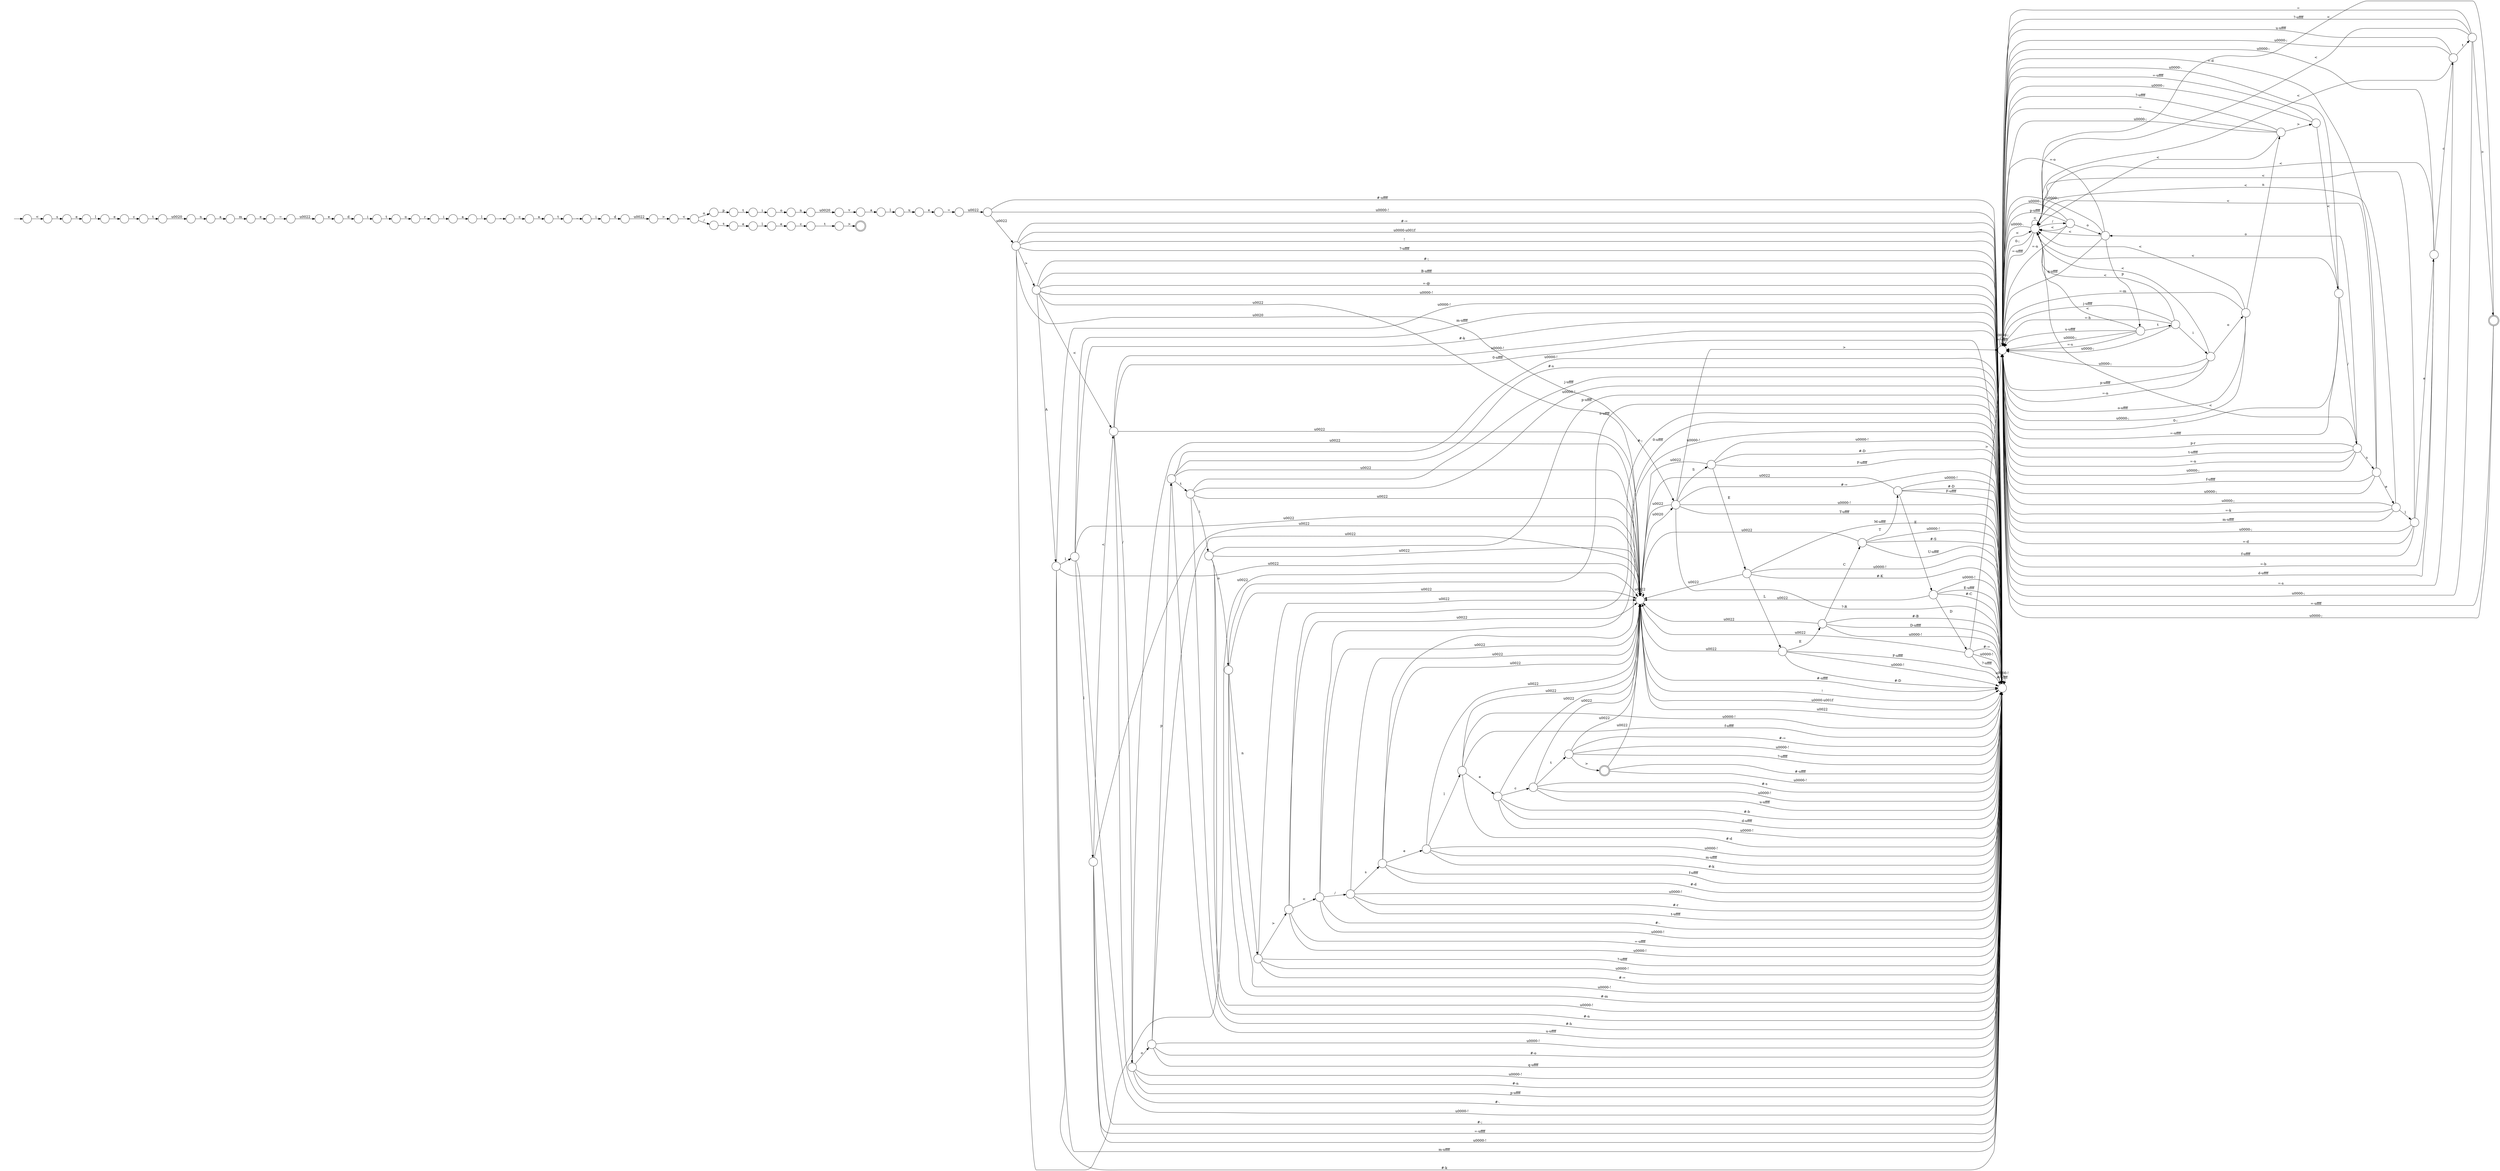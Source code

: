 digraph Automaton {
  rankdir = LR;
  0 [shape=circle,label=""];
  0 -> 67 [label="\u0022"]
  0 -> 83 [label="t"]
  0 -> 105 [label="#-s"]
  0 -> 105 [label="\u0000-!"]
  0 -> 105 [label="u-\uffff"]
  1 [shape=circle,label=""];
  1 -> 35 [label="="]
  2 [shape=circle,label=""];
  2 -> 1 [label="e"]
  3 [shape=circle,label=""];
  3 -> 5 [label="c"]
  4 [shape=circle,label=""];
  4 -> 34 [label="s"]
  5 [shape=circle,label=""];
  5 -> 10 [label="t"]
  6 [shape=circle,label=""];
  6 -> 30 [label="p"]
  7 [shape=circle,label=""];
  7 -> 105 [label="q-\uffff"]
  7 -> 67 [label="\u0022"]
  7 -> 105 [label="\u0000-!"]
  7 -> 23 [label="p"]
  7 -> 105 [label="#-o"]
  8 [shape=circle,label=""];
  8 -> 84 [label="n"]
  9 [shape=circle,label=""];
  9 -> 75 [label="0-;"]
  9 -> 75 [label="=-\uffff"]
  9 -> 75 [label="\u0000-."]
  9 -> 89 [label="/"]
  9 -> 9 [label="<"]
  10 [shape=circle,label=""];
  10 -> 56 [label=">"]
  11 [shape=circle,label=""];
  11 -> 91 [label="i"]
  12 [shape=circle,label=""];
  12 -> 60 [label="a"]
  13 [shape=circle,label=""];
  13 -> 63 [label="l"]
  14 [shape=circle,label=""];
  14 -> 93 [label="c"]
  14 -> 75 [label="=-b"]
  14 -> 75 [label="d-\uffff"]
  14 -> 75 [label="\u0000-;"]
  14 -> 9 [label="<"]
  15 [shape=circle,label=""];
  15 -> 75 [label="p-\uffff"]
  15 -> 75 [label="=-n"]
  15 -> 75 [label="\u0000-;"]
  15 -> 9 [label="<"]
  15 -> 31 [label="o"]
  16 [shape=circle,label=""];
  16 -> 3 [label="e"]
  17 [shape=circle,label=""];
  17 -> 80 [label="\u0020"]
  18 [shape=circle,label=""];
  18 -> 25 [label="a"]
  19 [shape=circle,label=""];
  19 -> 38 [label="_"]
  20 [shape=circle,label=""];
  20 -> 67 [label="\u0022"]
  20 -> 105 [label="#-="]
  20 -> 105 [label="\u0000-!"]
  20 -> 22 [label=">"]
  20 -> 105 [label="?-\uffff"]
  21 [shape=circle,label=""];
  21 -> 87 [label="\u0022"]
  22 [shape=circle,label=""];
  22 -> 67 [label="\u0022"]
  22 -> 105 [label="=-\uffff"]
  22 -> 105 [label="\u0000-!"]
  22 -> 105 [label="#-;"]
  22 -> 65 [label="<"]
  23 [shape=circle,label=""];
  23 -> 67 [label="\u0022"]
  23 -> 42 [label="t"]
  23 -> 105 [label="#-s"]
  23 -> 105 [label="\u0000-!"]
  23 -> 105 [label="u-\uffff"]
  24 [shape=circle,label=""];
  24 -> 105 [label="#-D"]
  24 -> 67 [label="\u0022"]
  24 -> 105 [label="F-\uffff"]
  24 -> 105 [label="\u0000-!"]
  24 -> 41 [label="E"]
  25 [shape=circle,label=""];
  25 -> 90 [label="t"]
  26 [shape=circle,label=""];
  26 -> 67 [label="\u0022"]
  26 -> 105 [label="\u0000-!"]
  26 -> 64 [label="T"]
  26 -> 105 [label="#-S"]
  26 -> 105 [label="U-\uffff"]
  27 [shape=circle,label=""];
  27 -> 70 [label="t"]
  27 -> 75 [label="u-\uffff"]
  27 -> 75 [label="\u0000-;"]
  27 -> 9 [label="<"]
  27 -> 75 [label="=-s"]
  28 [shape=circle,label=""];
  28 -> 67 [label="\u0022"]
  28 -> 104 [label="/"]
  28 -> 105 [label="\u0000-!"]
  28 -> 105 [label="0-\uffff"]
  28 -> 105 [label="#-."]
  29 [shape=circle,label=""];
  29 -> 67 [label="\u0022"]
  29 -> 53 [label="D"]
  29 -> 105 [label="\u0000-!"]
  29 -> 105 [label="E-\uffff"]
  29 -> 105 [label="#-C"]
  30 [shape=circle,label=""];
  30 -> 11 [label="t"]
  31 [shape=circle,label=""];
  31 -> 102 [label="n"]
  31 -> 75 [label="o-\uffff"]
  31 -> 75 [label="\u0000-;"]
  31 -> 9 [label="<"]
  31 -> 75 [label="=-m"]
  32 [shape=circle,label=""];
  32 -> 101 [label="e"]
  33 [shape=circle,label=""];
  33 -> 107 [label="o"]
  34 [shape=circle,label=""];
  34 -> 94 [label="e"]
  35 [shape=circle,label=""];
  35 -> 48 [label="\u0022"]
  36 [shape=circle,label=""];
  36 -> 2 [label="m"]
  37 [shape=circle,label=""];
  initial [shape=plaintext,label=""];
  initial -> 37
  37 -> 4 [label="<"]
  38 [shape=circle,label=""];
  38 -> 18 [label="c"]
  39 [shape=circle,label=""];
  39 -> 105 [label="#-D"]
  39 -> 67 [label="\u0022"]
  39 -> 105 [label="F-\uffff"]
  39 -> 105 [label="\u0000-!"]
  39 -> 58 [label="E"]
  40 [shape=circle,label=""];
  40 -> 67 [label="\u0022"]
  40 -> 105 [label="p-\uffff"]
  40 -> 105 [label="\u0000-!"]
  40 -> 105 [label="#-n"]
  40 -> 79 [label="o"]
  41 [shape=circle,label=""];
  41 -> 67 [label="\u0022"]
  41 -> 105 [label="\u0000-!"]
  41 -> 26 [label="C"]
  41 -> 105 [label="#-B"]
  41 -> 105 [label="D-\uffff"]
  42 [shape=circle,label=""];
  42 -> 67 [label="\u0022"]
  42 -> 105 [label="\u0000-!"]
  42 -> 40 [label="i"]
  42 -> 105 [label="#-h"]
  42 -> 105 [label="j-\uffff"]
  43 [shape=circle,label=""];
  43 -> 67 [label="\u0022"]
  43 -> 0 [label="c"]
  43 -> 105 [label="\u0000-!"]
  43 -> 105 [label="#-b"]
  43 -> 105 [label="d-\uffff"]
  44 [shape=circle,label=""];
  44 -> 92 [label="/"]
  44 -> 6 [label="o"]
  45 [shape=circle,label=""];
  45 -> 98 [label="i"]
  46 [shape=doublecircle,label=""];
  46 -> 67 [label="\u0022"]
  46 -> 105 [label="#-\uffff"]
  46 -> 105 [label="\u0000-!"]
  47 [shape=circle,label=""];
  47 -> 67 [label="\u0022"]
  47 -> 105 [label="\u0000-!"]
  47 -> 43 [label="e"]
  47 -> 105 [label="f-\uffff"]
  47 -> 105 [label="#-d"]
  48 [shape=circle,label=""];
  48 -> 49 [label="e"]
  49 [shape=circle,label=""];
  49 -> 69 [label="d"]
  50 [shape=circle,label=""];
  50 -> 33 [label="t"]
  51 [shape=circle,label=""];
  51 -> 67 [label="\u0022"]
  51 -> 105 [label="\u0000-!"]
  51 -> 105 [label="m-\uffff"]
  51 -> 47 [label="l"]
  51 -> 105 [label="#-k"]
  52 [shape=circle,label=""];
  52 -> 75 [label="="]
  52 -> 103 [label=">"]
  52 -> 75 [label="\u0000-;"]
  52 -> 9 [label="<"]
  52 -> 75 [label="?-\uffff"]
  53 [shape=circle,label=""];
  53 -> 67 [label="\u0022"]
  53 -> 105 [label="#-="]
  53 -> 105 [label="\u0000-!"]
  53 -> 75 [label=">"]
  53 -> 105 [label="?-\uffff"]
  54 [shape=circle,label=""];
  54 -> 36 [label="a"]
  55 [shape=circle,label=""];
  55 -> 17 [label="t"]
  56 [shape=doublecircle,label=""];
  57 [shape=circle,label=""];
  57 -> 67 [label="\u0022"]
  57 -> 105 [label="#-="]
  57 -> 96 [label=">"]
  57 -> 105 [label="\u0000-\u001f"]
  57 -> 97 [label="\u0020"]
  57 -> 105 [label="!"]
  57 -> 105 [label="?-\uffff"]
  58 [shape=circle,label=""];
  58 -> 67 [label="\u0022"]
  58 -> 105 [label="\u0000-!"]
  58 -> 105 [label="#-K"]
  58 -> 24 [label="L"]
  58 -> 105 [label="M-\uffff"]
  59 [shape=circle,label=""];
  59 -> 68 [label="="]
  60 [shape=circle,label=""];
  60 -> 19 [label="l"]
  61 [shape=circle,label=""];
  61 -> 14 [label="e"]
  61 -> 75 [label="f-\uffff"]
  61 -> 75 [label="\u0000-;"]
  61 -> 9 [label="<"]
  61 -> 75 [label="=-d"]
  62 [shape=circle,label=""];
  62 -> 106 [label="e"]
  63 [shape=circle,label=""];
  63 -> 100 [label="u"]
  64 [shape=circle,label=""];
  64 -> 105 [label="#-D"]
  64 -> 67 [label="\u0022"]
  64 -> 105 [label="F-\uffff"]
  64 -> 105 [label="\u0000-!"]
  64 -> 29 [label="E"]
  65 [shape=circle,label=""];
  65 -> 67 [label="\u0022"]
  65 -> 66 [label="/"]
  65 -> 105 [label="\u0000-!"]
  65 -> 105 [label="0-\uffff"]
  65 -> 105 [label="#-."]
  66 [shape=circle,label=""];
  66 -> 67 [label="\u0022"]
  66 -> 105 [label="\u0000-!"]
  66 -> 105 [label="#-r"]
  66 -> 86 [label="s"]
  66 -> 105 [label="t-\uffff"]
  67 [shape=circle,label=""];
  67 -> 67 [label="\u0022"]
  67 -> 105 [label="#-\uffff"]
  67 -> 105 [label="\u0000-\u001f"]
  67 -> 97 [label="\u0020"]
  67 -> 105 [label="!"]
  68 [shape=circle,label=""];
  68 -> 78 [label="\u0022"]
  69 [shape=circle,label=""];
  69 -> 50 [label="i"]
  70 [shape=circle,label=""];
  70 -> 15 [label="i"]
  70 -> 75 [label="=-h"]
  70 -> 75 [label="\u0000-;"]
  70 -> 9 [label="<"]
  70 -> 75 [label="j-\uffff"]
  71 [shape=circle,label=""];
  71 -> 75 [label="=-\uffff"]
  71 -> 75 [label="\u0000-;"]
  71 -> 72 [label="<"]
  72 [shape=circle,label=""];
  72 -> 75 [label="0-;"]
  72 -> 75 [label="=-\uffff"]
  72 -> 75 [label="\u0000-."]
  72 -> 77 [label="/"]
  72 -> 9 [label="<"]
  73 [shape=circle,label=""];
  73 -> 44 [label="<"]
  74 [shape=circle,label=""];
  74 -> 67 [label="\u0022"]
  74 -> 105 [label="=-\uffff"]
  74 -> 105 [label="\u0000-!"]
  74 -> 105 [label="#-;"]
  74 -> 28 [label="<"]
  75 [shape=circle,label=""];
  75 -> 75 [label="=-\uffff"]
  75 -> 75 [label="\u0000-;"]
  75 -> 9 [label="<"]
  76 [shape=circle,label=""];
  76 -> 13 [label="a"]
  77 [shape=circle,label=""];
  77 -> 75 [label="p-r"]
  77 -> 95 [label="s"]
  77 -> 75 [label="t-\uffff"]
  77 -> 75 [label="=-n"]
  77 -> 75 [label="\u0000-;"]
  77 -> 9 [label="<"]
  77 -> 81 [label="o"]
  78 [shape=circle,label=""];
  78 -> 57 [label="\u0022"]
  78 -> 105 [label="#-\uffff"]
  78 -> 105 [label="\u0000-!"]
  79 [shape=circle,label=""];
  79 -> 20 [label="n"]
  79 -> 67 [label="\u0022"]
  79 -> 105 [label="o-\uffff"]
  79 -> 105 [label="\u0000-!"]
  79 -> 105 [label="#-m"]
  80 [shape=circle,label=""];
  80 -> 54 [label="n"]
  81 [shape=circle,label=""];
  81 -> 75 [label="q-\uffff"]
  81 -> 27 [label="p"]
  81 -> 75 [label="=-o"]
  81 -> 75 [label="\u0000-;"]
  81 -> 9 [label="<"]
  82 [shape=circle,label=""];
  82 -> 12 [label="i"]
  83 [shape=circle,label=""];
  83 -> 67 [label="\u0022"]
  83 -> 105 [label="#-="]
  83 -> 105 [label="\u0000-!"]
  83 -> 46 [label=">"]
  83 -> 105 [label="?-\uffff"]
  84 [shape=circle,label=""];
  84 -> 99 [label="\u0020"]
  85 [shape=circle,label=""];
  85 -> 67 [label="\u0022"]
  85 -> 105 [label="\u0000-!"]
  85 -> 105 [label="m-\uffff"]
  85 -> 88 [label="l"]
  85 -> 105 [label="#-k"]
  86 [shape=circle,label=""];
  86 -> 67 [label="\u0022"]
  86 -> 105 [label="\u0000-!"]
  86 -> 51 [label="e"]
  86 -> 105 [label="f-\uffff"]
  86 -> 105 [label="#-d"]
  87 [shape=circle,label=""];
  87 -> 73 [label=">"]
  88 [shape=circle,label=""];
  88 -> 67 [label="\u0022"]
  88 -> 105 [label="\u0000-!"]
  88 -> 105 [label="m-\uffff"]
  88 -> 74 [label="l"]
  88 -> 105 [label="#-k"]
  89 [shape=circle,label=""];
  89 -> 75 [label="p-\uffff"]
  89 -> 75 [label="=-n"]
  89 -> 75 [label="\u0000-;"]
  89 -> 9 [label="<"]
  89 -> 81 [label="o"]
  90 [shape=circle,label=""];
  90 -> 45 [label="_"]
  91 [shape=circle,label=""];
  91 -> 8 [label="o"]
  92 [shape=circle,label=""];
  92 -> 62 [label="s"]
  93 [shape=circle,label=""];
  93 -> 52 [label="t"]
  93 -> 75 [label="u-\uffff"]
  93 -> 75 [label="\u0000-;"]
  93 -> 9 [label="<"]
  93 -> 75 [label="=-s"]
  94 [shape=circle,label=""];
  94 -> 32 [label="l"]
  95 [shape=circle,label=""];
  95 -> 108 [label="e"]
  95 -> 75 [label="f-\uffff"]
  95 -> 75 [label="\u0000-;"]
  95 -> 9 [label="<"]
  95 -> 75 [label="=-d"]
  96 [shape=circle,label=""];
  96 -> 67 [label="\u0022"]
  96 -> 85 [label="A"]
  96 -> 105 [label="\u0000-!"]
  96 -> 105 [label="#-;"]
  96 -> 105 [label="B-\uffff"]
  96 -> 105 [label="=-@"]
  96 -> 28 [label="<"]
  97 [shape=circle,label=""];
  97 -> 105 [label="?-R"]
  97 -> 67 [label="\u0022"]
  97 -> 105 [label="#-="]
  97 -> 105 [label="\u0000-!"]
  97 -> 39 [label="S"]
  97 -> 75 [label=">"]
  97 -> 105 [label="T-\uffff"]
  98 [shape=circle,label=""];
  98 -> 21 [label="d"]
  99 [shape=circle,label=""];
  99 -> 76 [label="v"]
  100 [shape=circle,label=""];
  100 -> 59 [label="e"]
  101 [shape=circle,label=""];
  101 -> 55 [label="c"]
  102 [shape=circle,label=""];
  102 -> 75 [label="="]
  102 -> 71 [label=">"]
  102 -> 75 [label="\u0000-;"]
  102 -> 9 [label="<"]
  102 -> 75 [label="?-\uffff"]
  103 [shape=doublecircle,label=""];
  103 -> 75 [label="=-\uffff"]
  103 -> 75 [label="\u0000-;"]
  103 -> 9 [label="<"]
  104 [shape=circle,label=""];
  104 -> 67 [label="\u0022"]
  104 -> 105 [label="p-\uffff"]
  104 -> 105 [label="\u0000-!"]
  104 -> 105 [label="#-n"]
  104 -> 7 [label="o"]
  105 [shape=circle,label=""];
  105 -> 67 [label="\u0022"]
  105 -> 105 [label="#-\uffff"]
  105 -> 105 [label="\u0000-!"]
  106 [shape=circle,label=""];
  106 -> 16 [label="l"]
  107 [shape=circle,label=""];
  107 -> 82 [label="r"]
  108 [shape=circle,label=""];
  108 -> 75 [label="=-k"]
  108 -> 75 [label="m-\uffff"]
  108 -> 61 [label="l"]
  108 -> 75 [label="\u0000-;"]
  108 -> 9 [label="<"]
}

